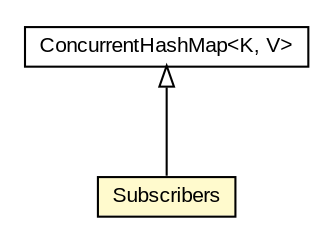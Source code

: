 #!/usr/local/bin/dot
#
# Class diagram 
# Generated by UMLGraph version 5.3 (http://www.umlgraph.org/)
#

digraph G {
	edge [fontname="arial",fontsize=10,labelfontname="arial",labelfontsize=10];
	node [fontname="arial",fontsize=10,shape=plaintext];
	nodesep=0.25;
	ranksep=0.5;
	// context.arch.subscriber.Subscribers
	c128261 [label=<<table title="context.arch.subscriber.Subscribers" border="0" cellborder="1" cellspacing="0" cellpadding="2" port="p" bgcolor="lemonChiffon" href="./Subscribers.html">
		<tr><td><table border="0" cellspacing="0" cellpadding="1">
<tr><td align="center" balign="center"> Subscribers </td></tr>
		</table></td></tr>
		</table>>, fontname="arial", fontcolor="black", fontsize=10.0];
	//context.arch.subscriber.Subscribers extends java.util.concurrent.ConcurrentHashMap<java.lang.String, context.arch.subscriber.AbstractSubscriber>
	c128361:p -> c128261:p [dir=back,arrowtail=empty];
	// java.util.concurrent.ConcurrentHashMap<K, V>
	c128361 [label=<<table title="java.util.concurrent.ConcurrentHashMap" border="0" cellborder="1" cellspacing="0" cellpadding="2" port="p" href="http://java.sun.com/j2se/1.4.2/docs/api/java/util/concurrent/ConcurrentHashMap.html">
		<tr><td><table border="0" cellspacing="0" cellpadding="1">
<tr><td align="center" balign="center"> ConcurrentHashMap&lt;K, V&gt; </td></tr>
		</table></td></tr>
		</table>>, fontname="arial", fontcolor="black", fontsize=10.0];
}

